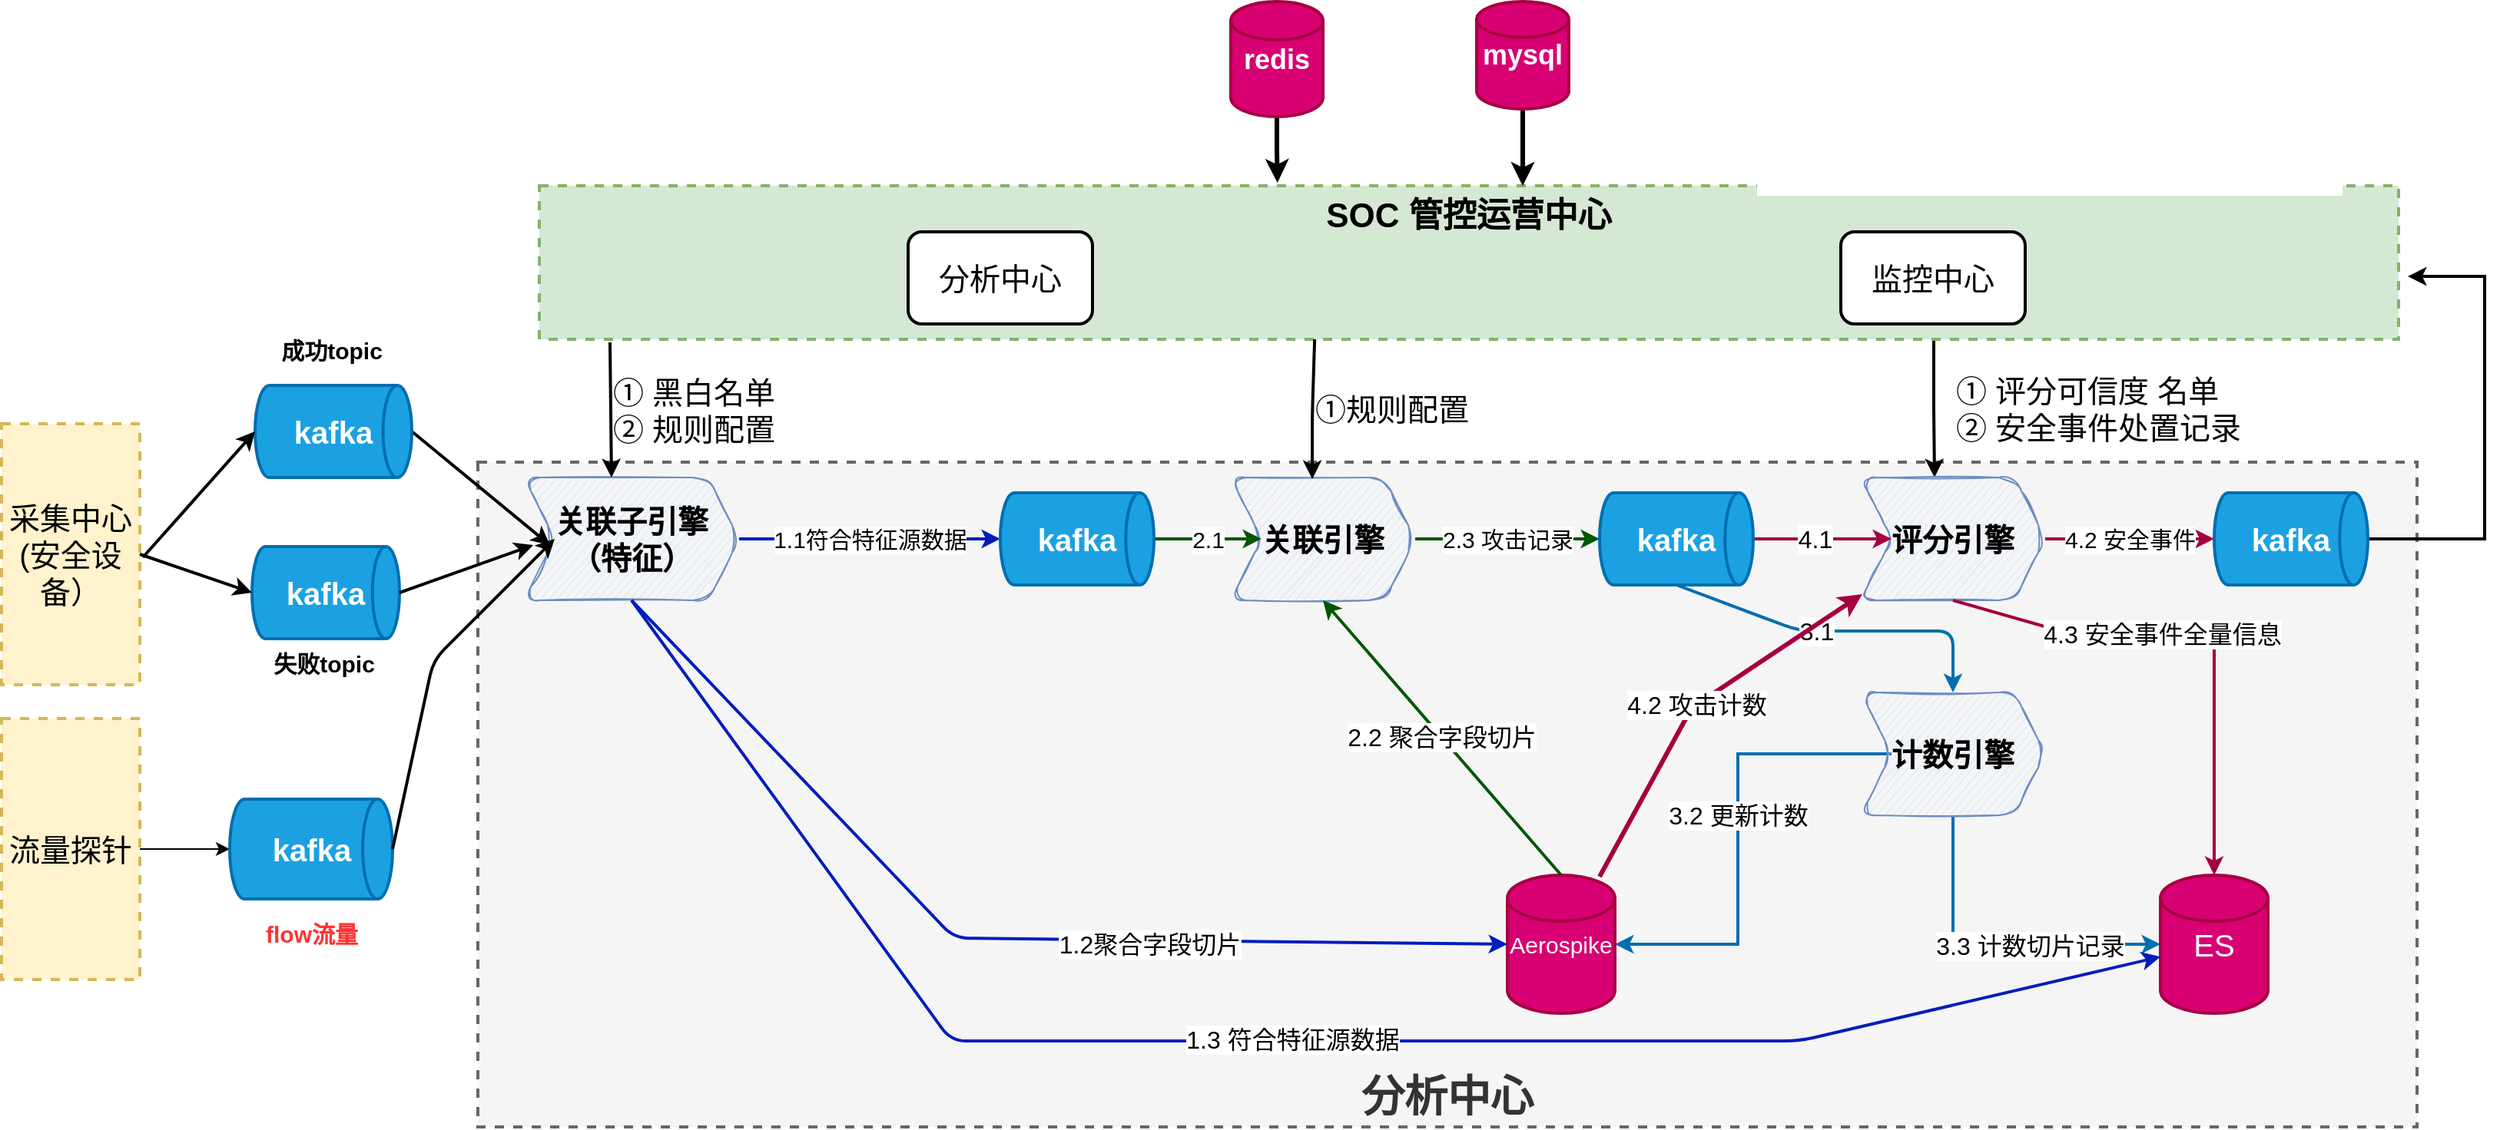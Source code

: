 <mxfile version="13.10.2" type="github">
  <diagram id="k-_hA_vMaZ0_n13lo4ve" name="Page-1">
    <mxGraphModel dx="3197" dy="1270" grid="0" gridSize="10" guides="1" tooltips="1" connect="1" arrows="1" fold="1" page="1" pageScale="1" pageWidth="827" pageHeight="1169" math="0" shadow="0">
      <root>
        <mxCell id="0" />
        <mxCell id="1" parent="0" />
        <mxCell id="I-t4ilNqCJrQ_DmIzYB3-65" value="分析中心" style="rounded=0;whiteSpace=wrap;html=1;strokeWidth=2;fontSize=28;dashed=1;verticalAlign=bottom;fillColor=#f5f5f5;strokeColor=#666666;fontColor=#333333;fontStyle=1" parent="1" vertex="1">
          <mxGeometry x="-60" y="810" width="1262" height="433" as="geometry" />
        </mxCell>
        <mxCell id="I-t4ilNqCJrQ_DmIzYB3-51" value="① 评分可信度 名单&lt;br&gt;&lt;div&gt;② 安全事件处置记录&lt;/div&gt;" style="edgeStyle=orthogonalEdgeStyle;rounded=0;orthogonalLoop=1;jettySize=auto;html=1;exitX=0.75;exitY=1;exitDx=0;exitDy=0;entryX=0.4;entryY=0;entryDx=0;entryDy=0;entryPerimeter=0;strokeWidth=2;fontSize=20;align=left;" parent="1" source="I-t4ilNqCJrQ_DmIzYB3-13" target="I-t4ilNqCJrQ_DmIzYB3-3" edge="1">
          <mxGeometry x="0.007" y="12" relative="1" as="geometry">
            <mxPoint as="offset" />
          </mxGeometry>
        </mxCell>
        <mxCell id="I-t4ilNqCJrQ_DmIzYB3-13" value="SOC 管控运营中心" style="rounded=0;whiteSpace=wrap;html=1;dashed=1;strokeWidth=2;fontSize=22;fontStyle=1;verticalAlign=top;fillColor=#d5e8d4;strokeColor=#82b366;" parent="1" vertex="1">
          <mxGeometry x="-20" y="630" width="1210" height="100" as="geometry" />
        </mxCell>
        <mxCell id="I-t4ilNqCJrQ_DmIzYB3-17" value="1.1符合特征源数据" style="edgeStyle=orthogonalEdgeStyle;rounded=0;orthogonalLoop=1;jettySize=auto;html=1;fontSize=15;strokeWidth=2;fillColor=#0050ef;strokeColor=#001DBC;" parent="1" source="I-t4ilNqCJrQ_DmIzYB3-1" target="I-t4ilNqCJrQ_DmIzYB3-5" edge="1">
          <mxGeometry relative="1" as="geometry" />
        </mxCell>
        <mxCell id="I-t4ilNqCJrQ_DmIzYB3-1" value="关联子引擎（特征）" style="shape=step;perimeter=stepPerimeter;whiteSpace=wrap;html=1;fixedSize=1;rounded=1;strokeColor=#6c8ebf;fillColor=#dae8fc;sketch=1;fontSize=20;fontStyle=1" parent="1" vertex="1">
          <mxGeometry x="-30" y="820" width="140" height="80" as="geometry" />
        </mxCell>
        <mxCell id="I-t4ilNqCJrQ_DmIzYB3-19" value="2.3 攻击记录" style="edgeStyle=orthogonalEdgeStyle;rounded=0;orthogonalLoop=1;jettySize=auto;html=1;exitX=1;exitY=0.5;exitDx=0;exitDy=0;strokeWidth=2;fontSize=15;fillColor=#008a00;strokeColor=#005700;" parent="1" source="I-t4ilNqCJrQ_DmIzYB3-2" target="I-t4ilNqCJrQ_DmIzYB3-6" edge="1">
          <mxGeometry relative="1" as="geometry" />
        </mxCell>
        <mxCell id="I-t4ilNqCJrQ_DmIzYB3-2" value="关联引擎" style="shape=step;perimeter=stepPerimeter;whiteSpace=wrap;html=1;fixedSize=1;rounded=1;strokeColor=#6c8ebf;fillColor=#dae8fc;sketch=1;fontSize=20;fontStyle=1" parent="1" vertex="1">
          <mxGeometry x="430" y="820" width="120" height="80" as="geometry" />
        </mxCell>
        <mxCell id="I-t4ilNqCJrQ_DmIzYB3-22" value="4.2 安全事件" style="edgeStyle=orthogonalEdgeStyle;rounded=0;orthogonalLoop=1;jettySize=auto;html=1;exitX=1;exitY=0.5;exitDx=0;exitDy=0;entryX=0;entryY=0.5;entryDx=0;entryDy=0;entryPerimeter=0;strokeWidth=2;fontSize=15;fillColor=#d80073;strokeColor=#A50040;" parent="1" source="I-t4ilNqCJrQ_DmIzYB3-3" target="I-t4ilNqCJrQ_DmIzYB3-11" edge="1">
          <mxGeometry relative="1" as="geometry" />
        </mxCell>
        <mxCell id="I-t4ilNqCJrQ_DmIzYB3-3" value="评分引擎" style="shape=step;perimeter=stepPerimeter;whiteSpace=wrap;html=1;fixedSize=1;sketch=1;fillColor=#dae8fc;strokeColor=#6c8ebf;fontSize=20;fontStyle=1;shadow=0;rounded=1;" parent="1" vertex="1">
          <mxGeometry x="840" y="820" width="120" height="80" as="geometry" />
        </mxCell>
        <mxCell id="I-t4ilNqCJrQ_DmIzYB3-25" style="edgeStyle=orthogonalEdgeStyle;rounded=0;orthogonalLoop=1;jettySize=auto;html=1;exitX=0.5;exitY=1;exitDx=0;exitDy=0;entryX=0;entryY=0.5;entryDx=0;entryDy=0;entryPerimeter=0;strokeWidth=2;fontSize=16;fillColor=#1ba1e2;strokeColor=#006EAF;" parent="1" source="I-t4ilNqCJrQ_DmIzYB3-4" target="I-t4ilNqCJrQ_DmIzYB3-7" edge="1">
          <mxGeometry relative="1" as="geometry" />
        </mxCell>
        <mxCell id="I-t4ilNqCJrQ_DmIzYB3-38" value="3.3 计数切片记录" style="edgeLabel;html=1;align=center;verticalAlign=middle;resizable=0;points=[];fontSize=16;" parent="I-t4ilNqCJrQ_DmIzYB3-25" vertex="1" connectable="0">
          <mxGeometry x="0.224" y="-1" relative="1" as="geometry">
            <mxPoint as="offset" />
          </mxGeometry>
        </mxCell>
        <mxCell id="I-t4ilNqCJrQ_DmIzYB3-26" style="edgeStyle=orthogonalEdgeStyle;rounded=0;orthogonalLoop=1;jettySize=auto;html=1;exitX=0;exitY=0.5;exitDx=0;exitDy=0;entryX=1;entryY=0.5;entryDx=0;entryDy=0;entryPerimeter=0;strokeWidth=2;fontSize=16;fillColor=#1ba1e2;strokeColor=#006EAF;" parent="1" source="I-t4ilNqCJrQ_DmIzYB3-4" target="I-t4ilNqCJrQ_DmIzYB3-16" edge="1">
          <mxGeometry relative="1" as="geometry" />
        </mxCell>
        <mxCell id="I-t4ilNqCJrQ_DmIzYB3-39" value="3.2 更新计数" style="edgeLabel;html=1;align=center;verticalAlign=middle;resizable=0;points=[];fontSize=16;" parent="I-t4ilNqCJrQ_DmIzYB3-26" vertex="1" connectable="0">
          <mxGeometry x="-0.737" y="-2" relative="1" as="geometry">
            <mxPoint x="-60" y="42" as="offset" />
          </mxGeometry>
        </mxCell>
        <mxCell id="I-t4ilNqCJrQ_DmIzYB3-4" value="计数引擎" style="shape=step;perimeter=stepPerimeter;whiteSpace=wrap;html=1;fixedSize=1;sketch=1;fillColor=#dae8fc;strokeColor=#6c8ebf;fontSize=20;fontStyle=1;shadow=0;rounded=1;" parent="1" vertex="1">
          <mxGeometry x="840" y="960" width="120" height="80" as="geometry" />
        </mxCell>
        <mxCell id="I-t4ilNqCJrQ_DmIzYB3-18" value="2.1" style="edgeStyle=orthogonalEdgeStyle;rounded=0;orthogonalLoop=1;jettySize=auto;html=1;strokeWidth=2;fontSize=15;fillColor=#008a00;strokeColor=#005700;" parent="1" source="I-t4ilNqCJrQ_DmIzYB3-5" target="I-t4ilNqCJrQ_DmIzYB3-2" edge="1">
          <mxGeometry relative="1" as="geometry" />
        </mxCell>
        <mxCell id="I-t4ilNqCJrQ_DmIzYB3-5" value="kafka" style="strokeWidth=2;html=1;shape=mxgraph.flowchart.direct_data;whiteSpace=wrap;fontStyle=1;fontSize=20;fillColor=#1ba1e2;strokeColor=#006EAF;fontColor=#ffffff;" parent="1" vertex="1">
          <mxGeometry x="280" y="830" width="100" height="60" as="geometry" />
        </mxCell>
        <mxCell id="I-t4ilNqCJrQ_DmIzYB3-20" style="edgeStyle=orthogonalEdgeStyle;rounded=0;orthogonalLoop=1;jettySize=auto;html=1;exitX=1;exitY=0.5;exitDx=0;exitDy=0;exitPerimeter=0;strokeWidth=2;fontSize=15;fillColor=#d80073;strokeColor=#A50040;" parent="1" source="I-t4ilNqCJrQ_DmIzYB3-6" target="I-t4ilNqCJrQ_DmIzYB3-3" edge="1">
          <mxGeometry relative="1" as="geometry" />
        </mxCell>
        <mxCell id="I-t4ilNqCJrQ_DmIzYB3-33" value="4.1" style="edgeLabel;html=1;align=center;verticalAlign=middle;resizable=0;points=[];fontSize=16;" parent="I-t4ilNqCJrQ_DmIzYB3-20" vertex="1" connectable="0">
          <mxGeometry x="0.267" y="5" relative="1" as="geometry">
            <mxPoint x="-17" y="5" as="offset" />
          </mxGeometry>
        </mxCell>
        <mxCell id="I-t4ilNqCJrQ_DmIzYB3-6" value="kafka" style="strokeWidth=2;html=1;shape=mxgraph.flowchart.direct_data;whiteSpace=wrap;fontStyle=1;fontSize=20;fillColor=#1ba1e2;strokeColor=#006EAF;fontColor=#ffffff;" parent="1" vertex="1">
          <mxGeometry x="670" y="830" width="100" height="60" as="geometry" />
        </mxCell>
        <mxCell id="I-t4ilNqCJrQ_DmIzYB3-7" value="ES" style="strokeWidth=2;html=1;shape=mxgraph.flowchart.database;whiteSpace=wrap;fontSize=20;fillColor=#d80073;strokeColor=#A50040;fontColor=#ffffff;" parent="1" vertex="1">
          <mxGeometry x="1035" y="1079" width="70" height="90" as="geometry" />
        </mxCell>
        <mxCell id="I-t4ilNqCJrQ_DmIzYB3-50" style="edgeStyle=orthogonalEdgeStyle;rounded=0;orthogonalLoop=1;jettySize=auto;html=1;exitX=0.5;exitY=1;exitDx=0;exitDy=0;exitPerimeter=0;entryX=0.397;entryY=-0.02;entryDx=0;entryDy=0;entryPerimeter=0;strokeWidth=3;fontSize=20;" parent="1" source="I-t4ilNqCJrQ_DmIzYB3-8" target="I-t4ilNqCJrQ_DmIzYB3-13" edge="1">
          <mxGeometry relative="1" as="geometry" />
        </mxCell>
        <mxCell id="I-t4ilNqCJrQ_DmIzYB3-8" value="redis" style="strokeWidth=2;html=1;shape=mxgraph.flowchart.database;whiteSpace=wrap;fontSize=18;fontStyle=1;fillColor=#d80073;strokeColor=#A50040;fontColor=#ffffff;" parent="1" vertex="1">
          <mxGeometry x="430" y="510" width="60" height="75" as="geometry" />
        </mxCell>
        <mxCell id="I-t4ilNqCJrQ_DmIzYB3-45" value="" style="edgeStyle=orthogonalEdgeStyle;rounded=0;orthogonalLoop=1;jettySize=auto;html=1;strokeWidth=3;fontSize=20;" parent="1" source="I-t4ilNqCJrQ_DmIzYB3-9" target="I-t4ilNqCJrQ_DmIzYB3-13" edge="1">
          <mxGeometry relative="1" as="geometry">
            <mxPoint x="610" y="640" as="targetPoint" />
            <Array as="points">
              <mxPoint x="620" y="620" />
              <mxPoint x="620" y="620" />
            </Array>
          </mxGeometry>
        </mxCell>
        <mxCell id="I-t4ilNqCJrQ_DmIzYB3-9" value="mysql" style="strokeWidth=2;html=1;shape=mxgraph.flowchart.database;whiteSpace=wrap;fontSize=18;fontStyle=1;fillColor=#d80073;strokeColor=#A50040;fontColor=#ffffff;" parent="1" vertex="1">
          <mxGeometry x="590" y="510" width="60" height="70" as="geometry" />
        </mxCell>
        <mxCell id="I-t4ilNqCJrQ_DmIzYB3-66" style="edgeStyle=orthogonalEdgeStyle;rounded=0;orthogonalLoop=1;jettySize=auto;html=1;strokeWidth=2;fontSize=28;align=left;" parent="1" source="I-t4ilNqCJrQ_DmIzYB3-11" edge="1">
          <mxGeometry relative="1" as="geometry">
            <mxPoint x="1196" y="689" as="targetPoint" />
            <Array as="points">
              <mxPoint x="1246" y="860" />
              <mxPoint x="1246" y="689" />
            </Array>
          </mxGeometry>
        </mxCell>
        <mxCell id="I-t4ilNqCJrQ_DmIzYB3-11" value="kafka" style="strokeWidth=2;html=1;shape=mxgraph.flowchart.direct_data;whiteSpace=wrap;fontStyle=1;fontSize=20;fillColor=#1ba1e2;strokeColor=#006EAF;fontColor=#ffffff;" parent="1" vertex="1">
          <mxGeometry x="1070" y="830" width="100" height="60" as="geometry" />
        </mxCell>
        <mxCell id="I-t4ilNqCJrQ_DmIzYB3-16" value="Aerospike" style="strokeWidth=2;html=1;shape=mxgraph.flowchart.database;whiteSpace=wrap;fontSize=15;fillColor=#d80073;strokeColor=#A50040;fontColor=#ffffff;sketch=0;" parent="1" vertex="1">
          <mxGeometry x="610" y="1079" width="70" height="90" as="geometry" />
        </mxCell>
        <mxCell id="I-t4ilNqCJrQ_DmIzYB3-21" value="" style="endArrow=classic;html=1;strokeWidth=2;fontSize=15;entryX=0.5;entryY=0;entryDx=0;entryDy=0;exitX=0.5;exitY=1;exitDx=0;exitDy=0;exitPerimeter=0;fillColor=#1ba1e2;strokeColor=#006EAF;" parent="1" source="I-t4ilNqCJrQ_DmIzYB3-6" target="I-t4ilNqCJrQ_DmIzYB3-4" edge="1">
          <mxGeometry width="50" height="50" relative="1" as="geometry">
            <mxPoint x="810" y="860" as="sourcePoint" />
            <mxPoint x="800" y="920" as="targetPoint" />
            <Array as="points">
              <mxPoint x="800" y="920" />
              <mxPoint x="900" y="920" />
            </Array>
          </mxGeometry>
        </mxCell>
        <mxCell id="I-t4ilNqCJrQ_DmIzYB3-34" value="3.1" style="edgeLabel;html=1;align=center;verticalAlign=middle;resizable=0;points=[];fontSize=16;" parent="I-t4ilNqCJrQ_DmIzYB3-21" vertex="1" connectable="0">
          <mxGeometry x="-0.483" y="29" relative="1" as="geometry">
            <mxPoint x="25.51" y="36.79" as="offset" />
          </mxGeometry>
        </mxCell>
        <mxCell id="I-t4ilNqCJrQ_DmIzYB3-24" value="" style="endArrow=classic;html=1;strokeWidth=2;fontSize=15;exitX=0.5;exitY=1;exitDx=0;exitDy=0;fillColor=#d80073;strokeColor=#A50040;" parent="1" source="I-t4ilNqCJrQ_DmIzYB3-3" target="I-t4ilNqCJrQ_DmIzYB3-7" edge="1">
          <mxGeometry width="50" height="50" relative="1" as="geometry">
            <mxPoint x="980" y="860" as="sourcePoint" />
            <mxPoint x="1070" y="960" as="targetPoint" />
            <Array as="points">
              <mxPoint x="970" y="920" />
              <mxPoint x="1070" y="920" />
            </Array>
          </mxGeometry>
        </mxCell>
        <mxCell id="I-t4ilNqCJrQ_DmIzYB3-37" value="4.3 安全事件全量信息" style="edgeLabel;html=1;align=center;verticalAlign=middle;resizable=0;points=[];fontSize=16;" parent="I-t4ilNqCJrQ_DmIzYB3-24" vertex="1" connectable="0">
          <mxGeometry x="-0.163" y="-2" relative="1" as="geometry">
            <mxPoint as="offset" />
          </mxGeometry>
        </mxCell>
        <mxCell id="I-t4ilNqCJrQ_DmIzYB3-29" value="" style="endArrow=classic;html=1;strokeWidth=2;fontSize=16;exitX=0.5;exitY=1;exitDx=0;exitDy=0;entryX=0;entryY=0.5;entryDx=0;entryDy=0;entryPerimeter=0;fillColor=#0050ef;strokeColor=#001DBC;" parent="1" source="I-t4ilNqCJrQ_DmIzYB3-1" target="I-t4ilNqCJrQ_DmIzYB3-16" edge="1">
          <mxGeometry width="50" height="50" relative="1" as="geometry">
            <mxPoint x="200" y="1080" as="sourcePoint" />
            <mxPoint x="170" y="1150" as="targetPoint" />
            <Array as="points">
              <mxPoint x="250" y="1120" />
            </Array>
          </mxGeometry>
        </mxCell>
        <mxCell id="I-t4ilNqCJrQ_DmIzYB3-31" value="1.2聚合字段切片" style="edgeLabel;html=1;align=center;verticalAlign=middle;resizable=0;points=[];fontSize=16;" parent="I-t4ilNqCJrQ_DmIzYB3-29" vertex="1" connectable="0">
          <mxGeometry x="0.296" y="-2" relative="1" as="geometry">
            <mxPoint as="offset" />
          </mxGeometry>
        </mxCell>
        <mxCell id="I-t4ilNqCJrQ_DmIzYB3-30" value="2.2 聚合字段切片" style="endArrow=classic;html=1;strokeWidth=2;fontSize=16;entryX=0.5;entryY=1;entryDx=0;entryDy=0;exitX=0.5;exitY=0;exitDx=0;exitDy=0;exitPerimeter=0;fillColor=#008a00;strokeColor=#005700;" parent="1" source="I-t4ilNqCJrQ_DmIzYB3-16" target="I-t4ilNqCJrQ_DmIzYB3-2" edge="1">
          <mxGeometry width="50" height="50" relative="1" as="geometry">
            <mxPoint x="540" y="1000" as="sourcePoint" />
            <mxPoint x="590" y="950" as="targetPoint" />
          </mxGeometry>
        </mxCell>
        <mxCell id="I-t4ilNqCJrQ_DmIzYB3-41" value="4.2 攻击计数" style="endArrow=classic;html=1;strokeWidth=3;fontSize=16;entryX=0.008;entryY=0.95;entryDx=0;entryDy=0;entryPerimeter=0;fillColor=#d80073;strokeColor=#A50040;" parent="1" target="I-t4ilNqCJrQ_DmIzYB3-3" edge="1">
          <mxGeometry width="50" height="50" relative="1" as="geometry">
            <mxPoint x="670" y="1080" as="sourcePoint" />
            <mxPoint x="720" y="990" as="targetPoint" />
            <Array as="points">
              <mxPoint x="670" y="1080" />
              <mxPoint x="730" y="970" />
            </Array>
          </mxGeometry>
        </mxCell>
        <mxCell id="I-t4ilNqCJrQ_DmIzYB3-47" value="分析中心" style="rounded=1;whiteSpace=wrap;html=1;strokeWidth=2;fontSize=20;" parent="1" vertex="1">
          <mxGeometry x="220" y="660" width="120" height="60" as="geometry" />
        </mxCell>
        <mxCell id="I-t4ilNqCJrQ_DmIzYB3-48" value="监控中心" style="rounded=1;whiteSpace=wrap;html=1;strokeWidth=2;fontSize=20;" parent="1" vertex="1">
          <mxGeometry x="827" y="660" width="120" height="60" as="geometry" />
        </mxCell>
        <mxCell id="I-t4ilNqCJrQ_DmIzYB3-52" value="① 黑白名单&lt;br&gt;② 规则配置" style="endArrow=classic;html=1;strokeWidth=2;fontSize=20;align=left;exitX=0.038;exitY=1.02;exitDx=0;exitDy=0;exitPerimeter=0;entryX=0.407;entryY=0;entryDx=0;entryDy=0;entryPerimeter=0;" parent="1" source="I-t4ilNqCJrQ_DmIzYB3-13" target="I-t4ilNqCJrQ_DmIzYB3-1" edge="1">
          <mxGeometry width="50" height="50" relative="1" as="geometry">
            <mxPoint x="130" y="820" as="sourcePoint" />
            <mxPoint x="180" y="770" as="targetPoint" />
          </mxGeometry>
        </mxCell>
        <mxCell id="I-t4ilNqCJrQ_DmIzYB3-55" value="①规则配置" style="endArrow=classic;html=1;strokeWidth=2;fontSize=20;align=left;exitX=0.417;exitY=1;exitDx=0;exitDy=0;exitPerimeter=0;entryX=0.442;entryY=0.013;entryDx=0;entryDy=0;entryPerimeter=0;" parent="1" source="I-t4ilNqCJrQ_DmIzYB3-13" target="I-t4ilNqCJrQ_DmIzYB3-2" edge="1">
          <mxGeometry width="50" height="50" relative="1" as="geometry">
            <mxPoint x="470" y="800" as="sourcePoint" />
            <mxPoint x="520" y="750" as="targetPoint" />
            <Array as="points">
              <mxPoint x="483" y="780" />
            </Array>
          </mxGeometry>
        </mxCell>
        <mxCell id="I-t4ilNqCJrQ_DmIzYB3-56" value="" style="endArrow=classic;html=1;strokeWidth=2;fontSize=20;align=left;entryX=0.121;entryY=0.588;entryDx=0;entryDy=0;entryPerimeter=0;exitX=1;exitY=0.5;exitDx=0;exitDy=0;exitPerimeter=0;" parent="1" edge="1" source="I-t4ilNqCJrQ_DmIzYB3-60">
          <mxGeometry width="50" height="50" relative="1" as="geometry">
            <mxPoint x="-120" y="867" as="sourcePoint" />
            <mxPoint x="-13.06" y="864.04" as="targetPoint" />
          </mxGeometry>
        </mxCell>
        <mxCell id="I-t4ilNqCJrQ_DmIzYB3-59" value="采集中心&lt;br&gt;(安全设备）" style="rounded=0;whiteSpace=wrap;html=1;strokeWidth=2;fontSize=20;dashed=1;fillColor=#fff2cc;strokeColor=#d6b656;" parent="1" vertex="1">
          <mxGeometry x="-370" y="785" width="90" height="170" as="geometry" />
        </mxCell>
        <mxCell id="I-t4ilNqCJrQ_DmIzYB3-60" value="kafka" style="strokeWidth=2;html=1;shape=mxgraph.flowchart.direct_data;whiteSpace=wrap;fontStyle=1;fontSize=20;fillColor=#1ba1e2;strokeColor=#006EAF;fontColor=#ffffff;" parent="1" vertex="1">
          <mxGeometry x="-205" y="760" width="102" height="60" as="geometry" />
        </mxCell>
        <mxCell id="I-t4ilNqCJrQ_DmIzYB3-63" value="" style="endArrow=classic;html=1;strokeWidth=2;fontSize=20;align=left;entryX=0;entryY=0.5;entryDx=0;entryDy=0;entryPerimeter=0;" parent="1" target="I-t4ilNqCJrQ_DmIzYB3-60" edge="1">
          <mxGeometry width="50" height="50" relative="1" as="geometry">
            <mxPoint x="-278" y="872" as="sourcePoint" />
            <mxPoint x="-222" y="872" as="targetPoint" />
          </mxGeometry>
        </mxCell>
        <mxCell id="I-t4ilNqCJrQ_DmIzYB3-71" value="" style="endArrow=classic;html=1;strokeWidth=2;fontSize=28;align=left;exitX=0.5;exitY=1;exitDx=0;exitDy=0;fillColor=#0050ef;strokeColor=#001DBC;" parent="1" source="I-t4ilNqCJrQ_DmIzYB3-1" target="I-t4ilNqCJrQ_DmIzYB3-7" edge="1">
          <mxGeometry width="50" height="50" relative="1" as="geometry">
            <mxPoint x="74" y="1191" as="sourcePoint" />
            <mxPoint x="1114.5" y="1393" as="targetPoint" />
            <Array as="points">
              <mxPoint x="248" y="1187" />
              <mxPoint x="800" y="1187" />
            </Array>
          </mxGeometry>
        </mxCell>
        <mxCell id="I-t4ilNqCJrQ_DmIzYB3-72" value="1.3 符合特征源数据" style="edgeLabel;html=1;align=center;verticalAlign=middle;resizable=0;points=[];fontSize=16;" parent="I-t4ilNqCJrQ_DmIzYB3-71" vertex="1" connectable="0">
          <mxGeometry x="0.004" y="1" relative="1" as="geometry">
            <mxPoint as="offset" />
          </mxGeometry>
        </mxCell>
        <mxCell id="cyCyuTx88-SfRSvk_KdN-2" style="edgeStyle=orthogonalEdgeStyle;rounded=0;orthogonalLoop=1;jettySize=auto;html=1;entryX=0;entryY=0.5;entryDx=0;entryDy=0;entryPerimeter=0;" edge="1" parent="1" source="cyCyuTx88-SfRSvk_KdN-1" target="cyCyuTx88-SfRSvk_KdN-3">
          <mxGeometry relative="1" as="geometry">
            <mxPoint x="-231.765" y="1062" as="targetPoint" />
          </mxGeometry>
        </mxCell>
        <mxCell id="cyCyuTx88-SfRSvk_KdN-1" value="流量探针" style="rounded=0;whiteSpace=wrap;html=1;strokeWidth=2;fontSize=20;dashed=1;fillColor=#fff2cc;strokeColor=#d6b656;" vertex="1" parent="1">
          <mxGeometry x="-370" y="977" width="90" height="170" as="geometry" />
        </mxCell>
        <mxCell id="cyCyuTx88-SfRSvk_KdN-3" value="kafka" style="strokeWidth=2;html=1;shape=mxgraph.flowchart.direct_data;whiteSpace=wrap;fontStyle=1;fontSize=20;fillColor=#1ba1e2;strokeColor=#006EAF;fontColor=#ffffff;" vertex="1" parent="1">
          <mxGeometry x="-221.5" y="1029.5" width="106" height="65" as="geometry" />
        </mxCell>
        <mxCell id="cyCyuTx88-SfRSvk_KdN-5" value="" style="endArrow=classic;html=1;exitX=1;exitY=0.5;exitDx=0;exitDy=0;exitPerimeter=0;entryX=0;entryY=0.5;entryDx=0;entryDy=0;strokeWidth=2;" edge="1" parent="1" source="cyCyuTx88-SfRSvk_KdN-3" target="I-t4ilNqCJrQ_DmIzYB3-1">
          <mxGeometry width="50" height="50" relative="1" as="geometry">
            <mxPoint x="-143" y="1008" as="sourcePoint" />
            <mxPoint x="-93" y="958" as="targetPoint" />
            <Array as="points">
              <mxPoint x="-89" y="939" />
            </Array>
          </mxGeometry>
        </mxCell>
        <mxCell id="cyCyuTx88-SfRSvk_KdN-6" value="kafka" style="strokeWidth=2;html=1;shape=mxgraph.flowchart.direct_data;whiteSpace=wrap;fontStyle=1;fontSize=20;fillColor=#1ba1e2;strokeColor=#006EAF;fontColor=#ffffff;" vertex="1" parent="1">
          <mxGeometry x="-207" y="865" width="96" height="60" as="geometry" />
        </mxCell>
        <mxCell id="cyCyuTx88-SfRSvk_KdN-7" value="" style="endArrow=classic;html=1;strokeWidth=2;exitX=1;exitY=0.5;exitDx=0;exitDy=0;entryX=0;entryY=0.5;entryDx=0;entryDy=0;entryPerimeter=0;" edge="1" parent="1" source="I-t4ilNqCJrQ_DmIzYB3-59" target="cyCyuTx88-SfRSvk_KdN-6">
          <mxGeometry width="50" height="50" relative="1" as="geometry">
            <mxPoint x="-216" y="1246" as="sourcePoint" />
            <mxPoint x="-166" y="1196" as="targetPoint" />
          </mxGeometry>
        </mxCell>
        <mxCell id="cyCyuTx88-SfRSvk_KdN-8" value="" style="endArrow=classic;html=1;strokeWidth=2;exitX=1;exitY=0.5;exitDx=0;exitDy=0;exitPerimeter=0;" edge="1" parent="1" source="cyCyuTx88-SfRSvk_KdN-6">
          <mxGeometry width="50" height="50" relative="1" as="geometry">
            <mxPoint x="-103" y="895" as="sourcePoint" />
            <mxPoint x="-24" y="864" as="targetPoint" />
          </mxGeometry>
        </mxCell>
        <mxCell id="cyCyuTx88-SfRSvk_KdN-9" value="成功topic" style="text;html=1;strokeColor=none;fillColor=none;align=center;verticalAlign=middle;whiteSpace=wrap;rounded=0;fontSize=15;fontStyle=1" vertex="1" parent="1">
          <mxGeometry x="-200.5" y="723" width="89.5" height="28" as="geometry" />
        </mxCell>
        <mxCell id="cyCyuTx88-SfRSvk_KdN-10" value="失败topic" style="text;html=1;strokeColor=none;fillColor=none;align=center;verticalAlign=middle;whiteSpace=wrap;rounded=0;fontSize=15;fontStyle=1" vertex="1" parent="1">
          <mxGeometry x="-205" y="927" width="89.5" height="28" as="geometry" />
        </mxCell>
        <mxCell id="cyCyuTx88-SfRSvk_KdN-11" value="flow流量" style="text;html=1;strokeColor=none;fillColor=none;align=center;verticalAlign=middle;whiteSpace=wrap;rounded=0;fontSize=15;fontStyle=1;fontColor=#FF3333;" vertex="1" parent="1">
          <mxGeometry x="-213.25" y="1103" width="89.5" height="28" as="geometry" />
        </mxCell>
      </root>
    </mxGraphModel>
  </diagram>
</mxfile>
